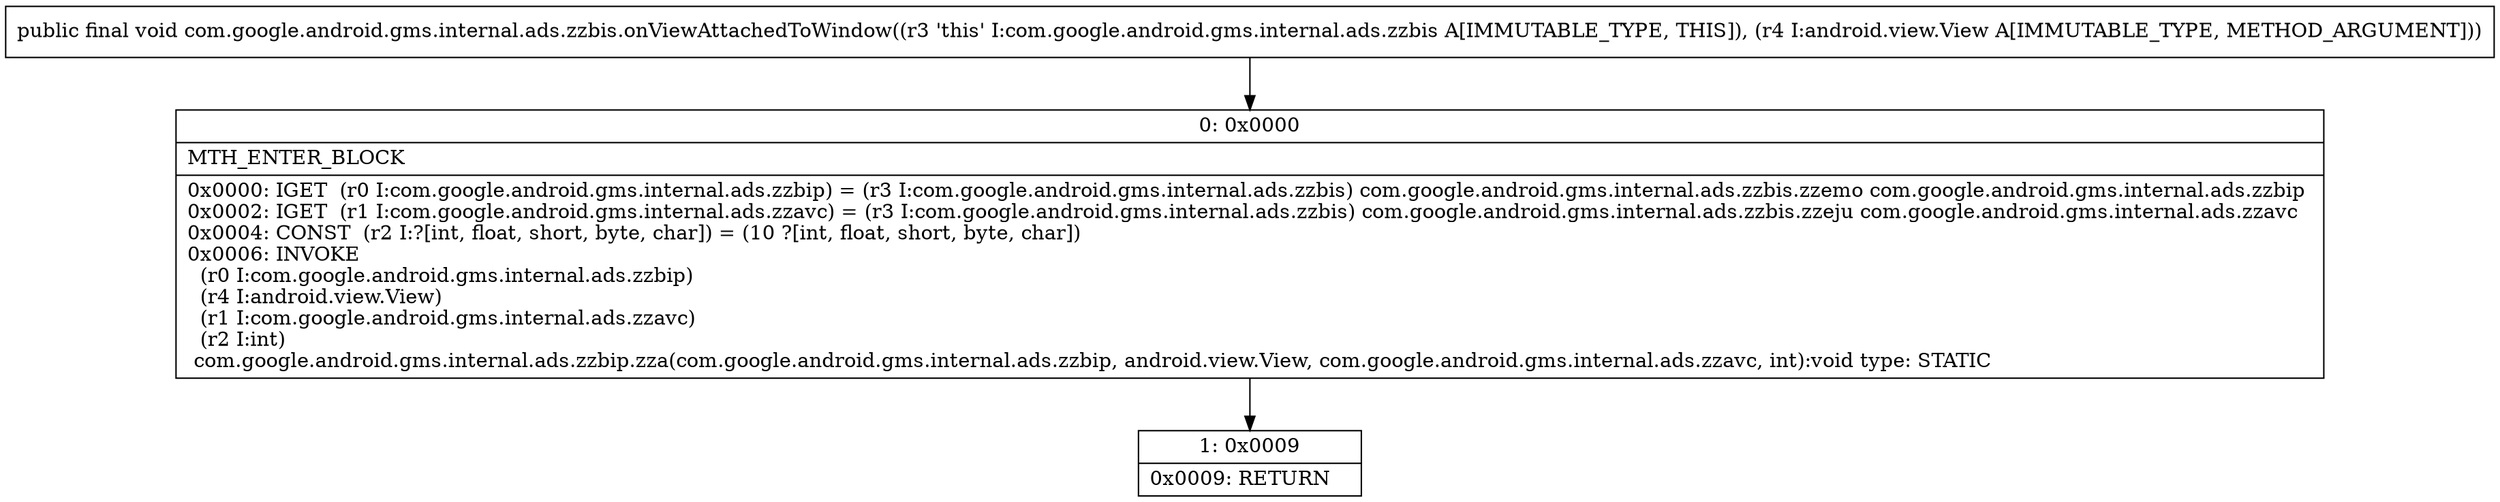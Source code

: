 digraph "CFG forcom.google.android.gms.internal.ads.zzbis.onViewAttachedToWindow(Landroid\/view\/View;)V" {
Node_0 [shape=record,label="{0\:\ 0x0000|MTH_ENTER_BLOCK\l|0x0000: IGET  (r0 I:com.google.android.gms.internal.ads.zzbip) = (r3 I:com.google.android.gms.internal.ads.zzbis) com.google.android.gms.internal.ads.zzbis.zzemo com.google.android.gms.internal.ads.zzbip \l0x0002: IGET  (r1 I:com.google.android.gms.internal.ads.zzavc) = (r3 I:com.google.android.gms.internal.ads.zzbis) com.google.android.gms.internal.ads.zzbis.zzeju com.google.android.gms.internal.ads.zzavc \l0x0004: CONST  (r2 I:?[int, float, short, byte, char]) = (10 ?[int, float, short, byte, char]) \l0x0006: INVOKE  \l  (r0 I:com.google.android.gms.internal.ads.zzbip)\l  (r4 I:android.view.View)\l  (r1 I:com.google.android.gms.internal.ads.zzavc)\l  (r2 I:int)\l com.google.android.gms.internal.ads.zzbip.zza(com.google.android.gms.internal.ads.zzbip, android.view.View, com.google.android.gms.internal.ads.zzavc, int):void type: STATIC \l}"];
Node_1 [shape=record,label="{1\:\ 0x0009|0x0009: RETURN   \l}"];
MethodNode[shape=record,label="{public final void com.google.android.gms.internal.ads.zzbis.onViewAttachedToWindow((r3 'this' I:com.google.android.gms.internal.ads.zzbis A[IMMUTABLE_TYPE, THIS]), (r4 I:android.view.View A[IMMUTABLE_TYPE, METHOD_ARGUMENT])) }"];
MethodNode -> Node_0;
Node_0 -> Node_1;
}

